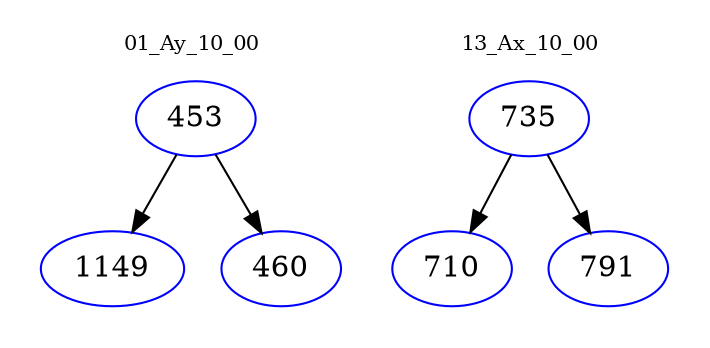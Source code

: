 digraph{
subgraph cluster_0 {
color = white
label = "01_Ay_10_00";
fontsize=10;
T0_453 [label="453", color="blue"]
T0_453 -> T0_1149 [color="black"]
T0_1149 [label="1149", color="blue"]
T0_453 -> T0_460 [color="black"]
T0_460 [label="460", color="blue"]
}
subgraph cluster_1 {
color = white
label = "13_Ax_10_00";
fontsize=10;
T1_735 [label="735", color="blue"]
T1_735 -> T1_710 [color="black"]
T1_710 [label="710", color="blue"]
T1_735 -> T1_791 [color="black"]
T1_791 [label="791", color="blue"]
}
}
